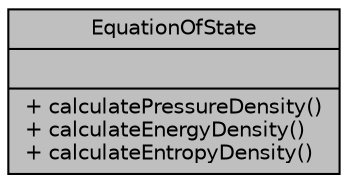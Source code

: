 digraph "EquationOfState"
{
  edge [fontname="Helvetica",fontsize="10",labelfontname="Helvetica",labelfontsize="10"];
  node [fontname="Helvetica",fontsize="10",shape=record];
  Node1 [label="{EquationOfState\n||+ calculatePressureDensity()\l+ calculateEnergyDensity()\l+ calculateEntropyDensity()\l}",height=0.2,width=0.4,color="black", fillcolor="grey75", style="filled", fontcolor="black"];
}
